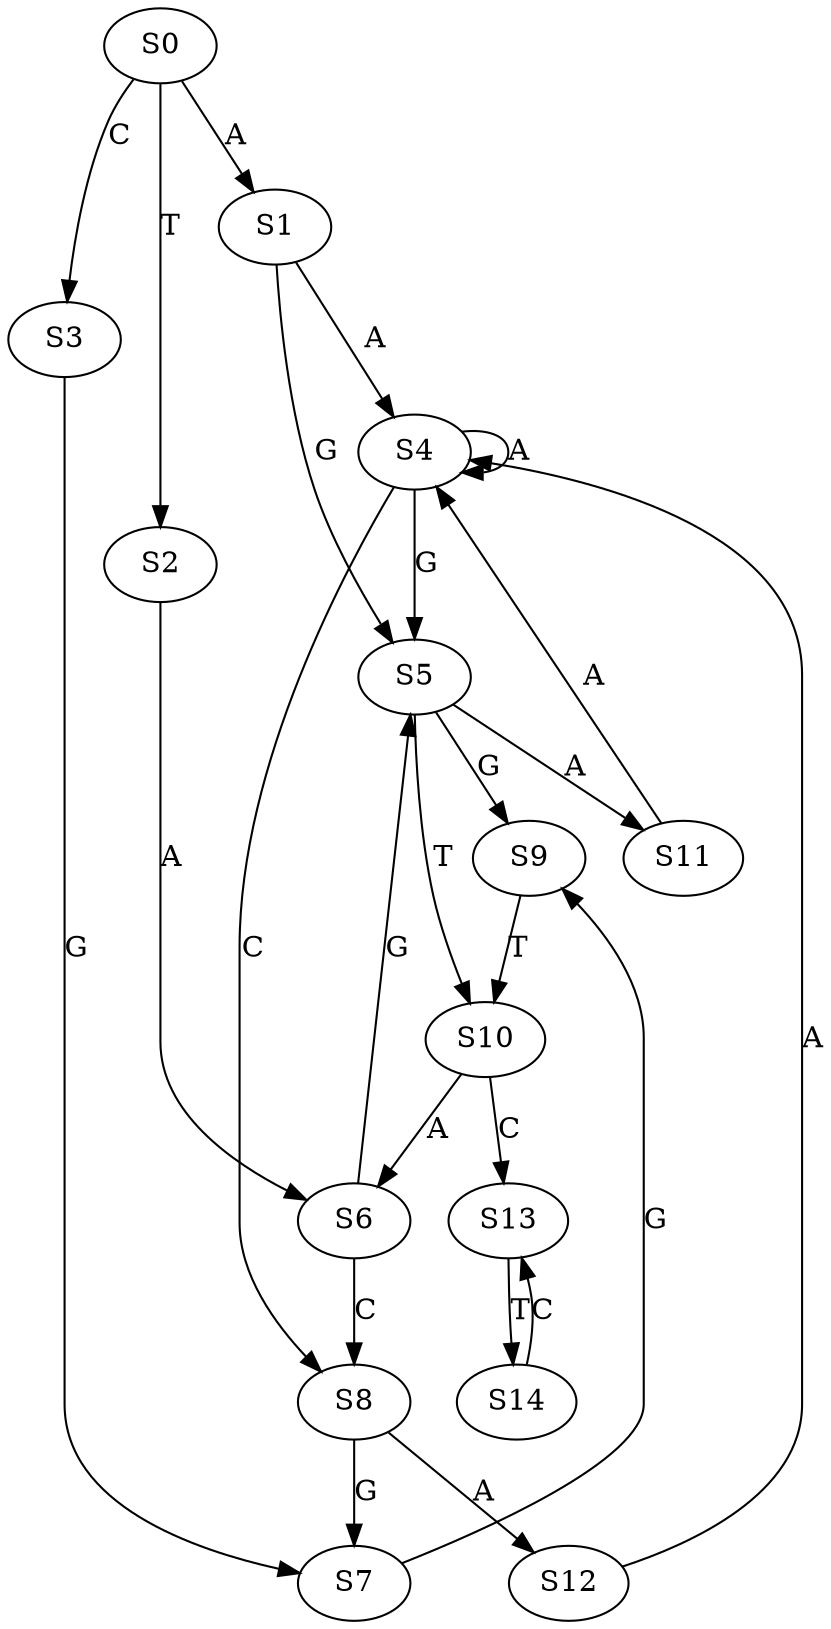 strict digraph  {
	S0 -> S1 [ label = A ];
	S0 -> S2 [ label = T ];
	S0 -> S3 [ label = C ];
	S1 -> S4 [ label = A ];
	S1 -> S5 [ label = G ];
	S2 -> S6 [ label = A ];
	S3 -> S7 [ label = G ];
	S4 -> S8 [ label = C ];
	S4 -> S4 [ label = A ];
	S4 -> S5 [ label = G ];
	S5 -> S9 [ label = G ];
	S5 -> S10 [ label = T ];
	S5 -> S11 [ label = A ];
	S6 -> S5 [ label = G ];
	S6 -> S8 [ label = C ];
	S7 -> S9 [ label = G ];
	S8 -> S7 [ label = G ];
	S8 -> S12 [ label = A ];
	S9 -> S10 [ label = T ];
	S10 -> S6 [ label = A ];
	S10 -> S13 [ label = C ];
	S11 -> S4 [ label = A ];
	S12 -> S4 [ label = A ];
	S13 -> S14 [ label = T ];
	S14 -> S13 [ label = C ];
}
